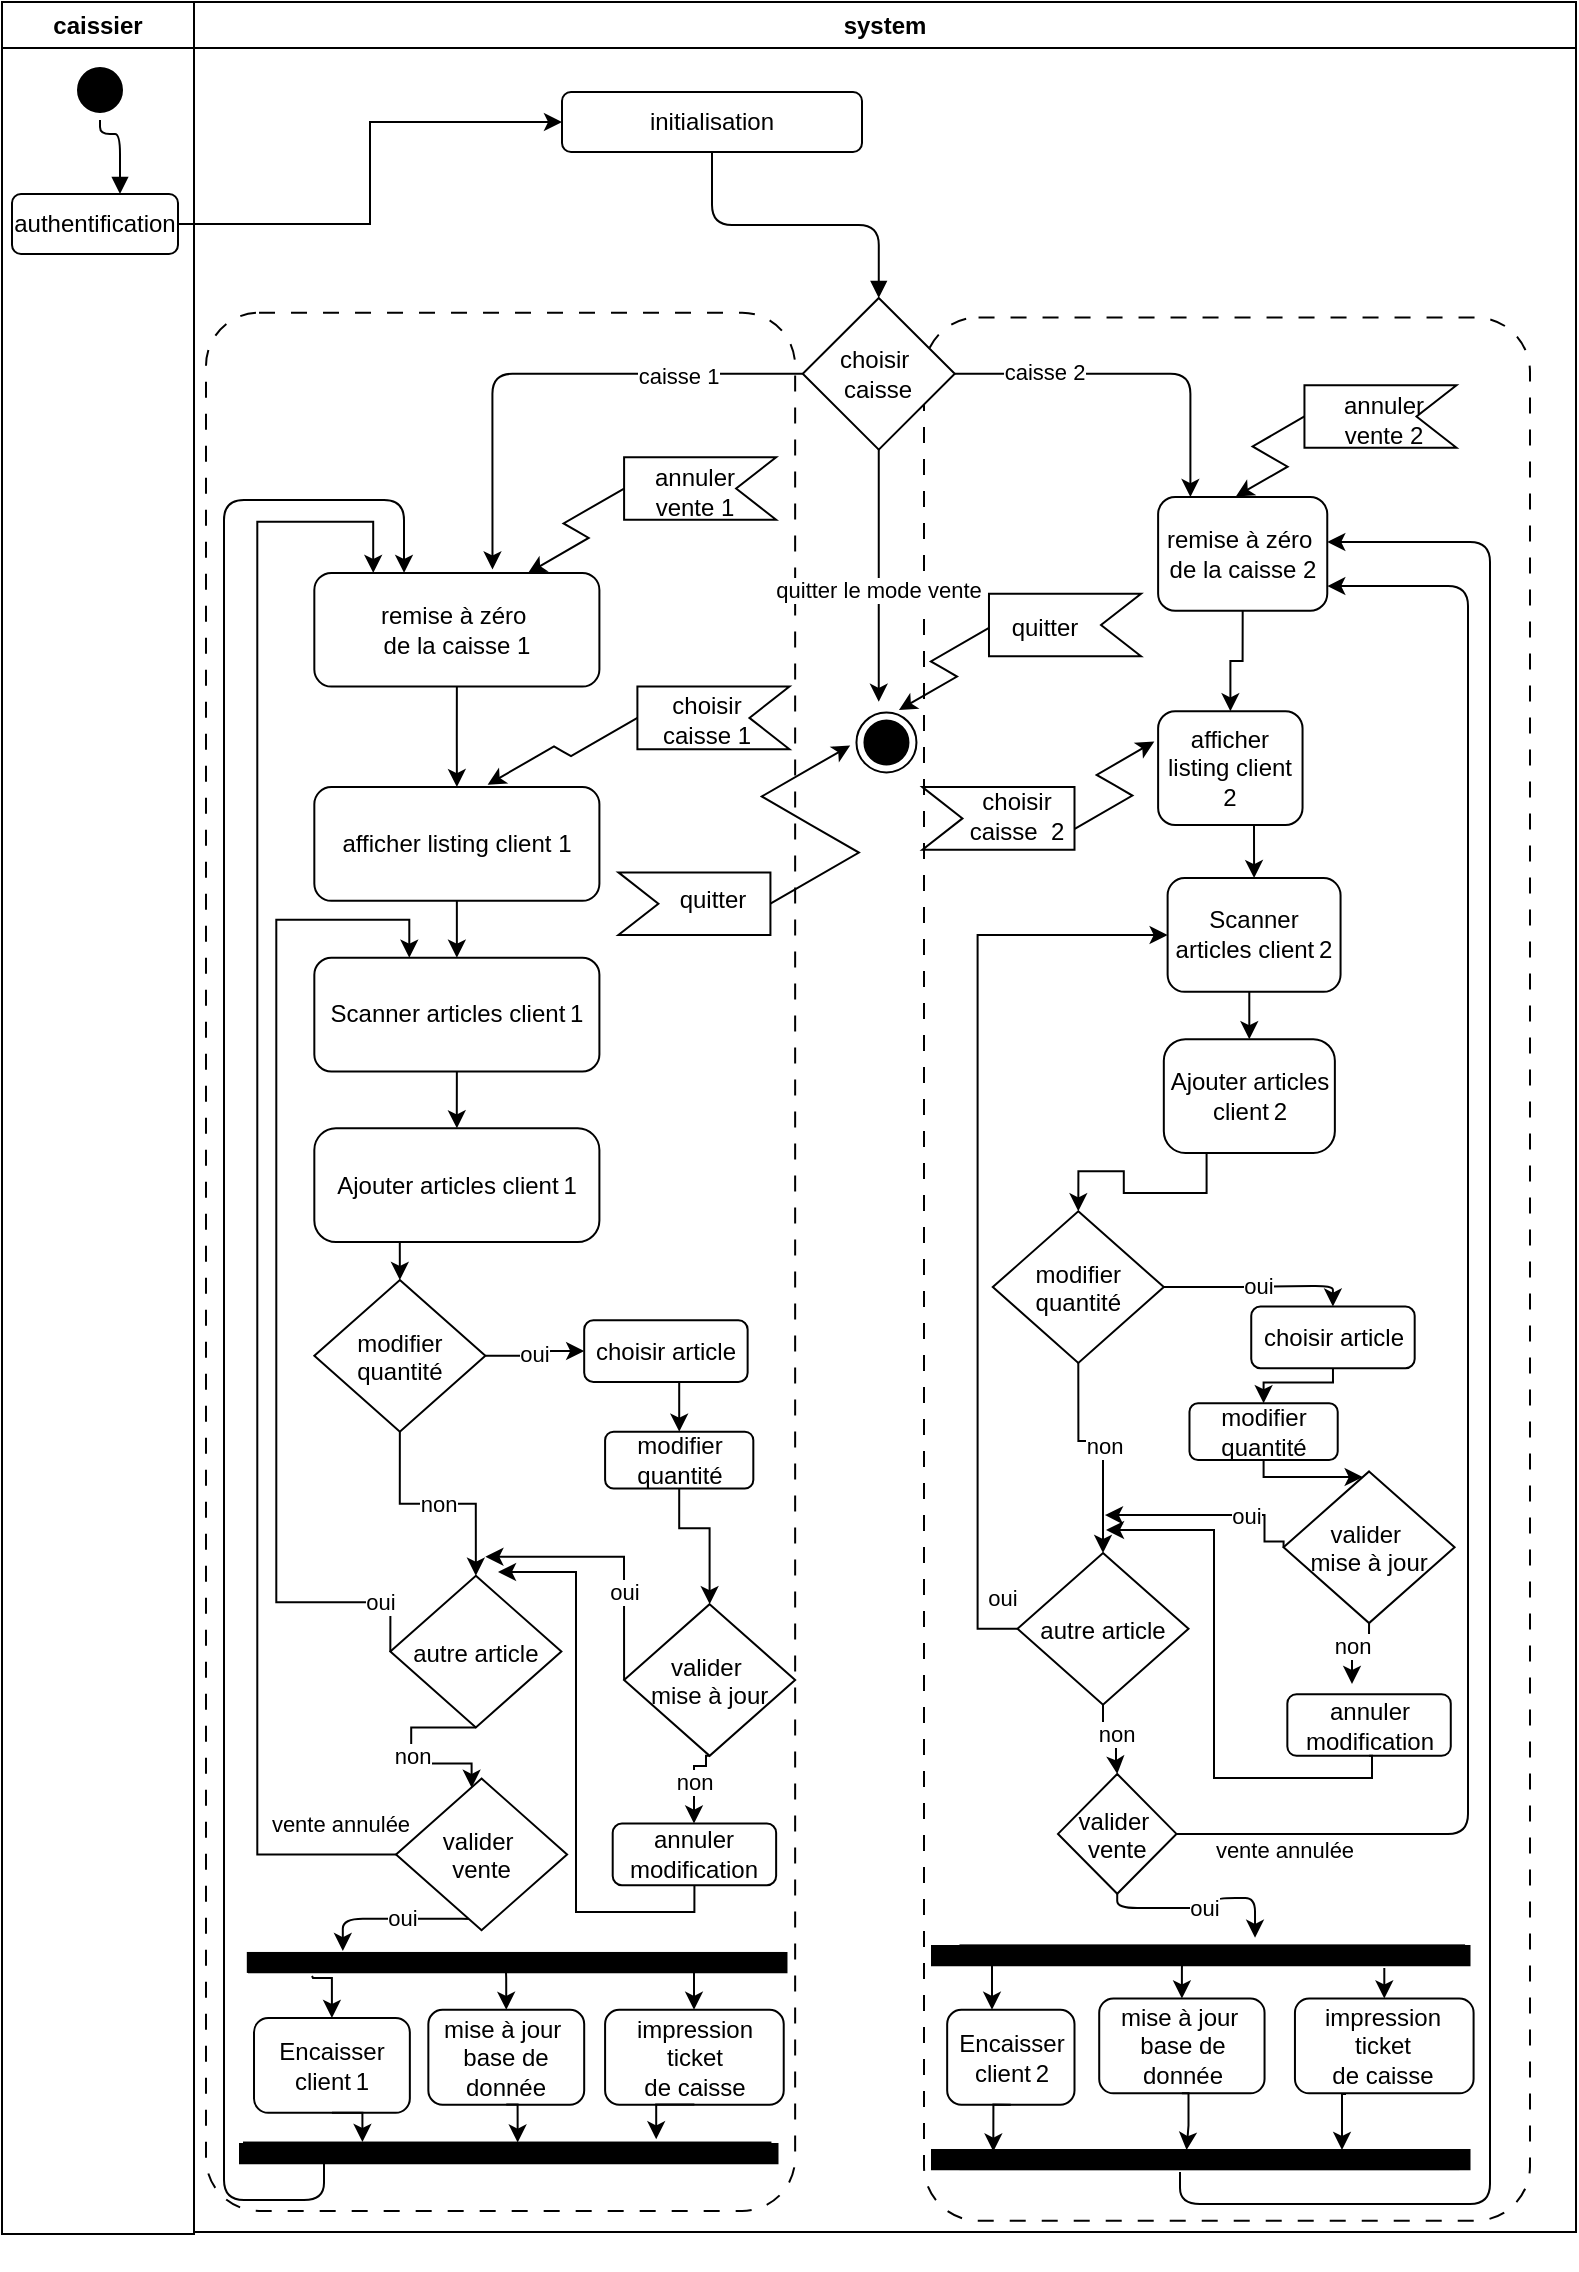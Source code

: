 <mxfile version="28.0.7">
  <diagram id="sale_mgmt" name="Processus Vente Multi‑clients">
    <mxGraphModel dx="1522" dy="880" grid="0" gridSize="10" guides="1" tooltips="1" connect="1" arrows="1" fold="1" page="1" pageScale="1" pageWidth="827" pageHeight="1169" math="0" shadow="0">
      <root>
        <mxCell id="0" />
        <mxCell id="1" parent="0" />
        <mxCell id="101" value="initialisation" style="rounded=1;whiteSpace=wrap;html=1;" parent="1" vertex="1">
          <mxGeometry x="290" y="74" width="150" height="30" as="geometry" />
        </mxCell>
        <mxCell id="201" style="edgeStyle=orthogonalEdgeStyle;endArrow=block;html=1;" parent="1" source="101" target="103" edge="1">
          <mxGeometry relative="1" as="geometry" />
        </mxCell>
        <mxCell id="8v0sm-xYL07Z8hejYQEy-342" style="edgeStyle=orthogonalEdgeStyle;rounded=0;orthogonalLoop=1;jettySize=auto;html=1;exitX=1;exitY=0.5;exitDx=0;exitDy=0;entryX=0;entryY=0.5;entryDx=0;entryDy=0;" parent="1" source="8v0sm-xYL07Z8hejYQEy-341" target="101" edge="1">
          <mxGeometry relative="1" as="geometry" />
        </mxCell>
        <mxCell id="WUxiG11OSsXQ9E3xy8jR-207" value="" style="group" vertex="1" connectable="0" parent="1">
          <mxGeometry x="112" y="177" width="662" height="986" as="geometry" />
        </mxCell>
        <mxCell id="8v0sm-xYL07Z8hejYQEy-340" value="" style="rounded=1;whiteSpace=wrap;html=1;dashed=1;dashPattern=8 8;arcSize=9;movable=1;resizable=1;rotatable=1;deletable=1;editable=1;locked=0;connectable=1;" parent="WUxiG11OSsXQ9E3xy8jR-207" vertex="1">
          <mxGeometry x="359" y="9.69" width="303" height="951.68" as="geometry" />
        </mxCell>
        <mxCell id="8v0sm-xYL07Z8hejYQEy-261" value="" style="rounded=1;whiteSpace=wrap;html=1;dashed=1;dashPattern=8 8;arcSize=9;movable=1;resizable=1;rotatable=1;deletable=1;editable=1;locked=0;connectable=1;" parent="WUxiG11OSsXQ9E3xy8jR-207" vertex="1">
          <mxGeometry y="7.348" width="294.57" height="949.101" as="geometry" />
        </mxCell>
        <mxCell id="8v0sm-xYL07Z8hejYQEy-225" style="edgeStyle=orthogonalEdgeStyle;rounded=0;orthogonalLoop=1;jettySize=auto;html=1;exitX=0.5;exitY=1;exitDx=0;exitDy=0;entryX=0.5;entryY=0;entryDx=0;entryDy=0;" parent="WUxiG11OSsXQ9E3xy8jR-207" source="102" target="8v0sm-xYL07Z8hejYQEy-219" edge="1">
          <mxGeometry relative="1" as="geometry" />
        </mxCell>
        <mxCell id="102" value="Ajouter articles client 1" style="rounded=1;whiteSpace=wrap;html=1;arcSize=19;" parent="WUxiG11OSsXQ9E3xy8jR-207" vertex="1">
          <mxGeometry x="54.163" y="415.163" width="142.533" height="56.872" as="geometry" />
        </mxCell>
        <mxCell id="8v0sm-xYL07Z8hejYQEy-211" style="edgeStyle=orthogonalEdgeStyle;rounded=1;orthogonalLoop=1;jettySize=auto;html=1;curved=0;entryX=0.625;entryY=-0.03;entryDx=0;entryDy=0;entryPerimeter=0;" parent="WUxiG11OSsXQ9E3xy8jR-207" target="8v0sm-xYL07Z8hejYQEy-238" edge="1" source="103">
          <mxGeometry relative="1" as="geometry">
            <mxPoint x="367.735" y="64.455" as="sourcePoint" />
          </mxGeometry>
        </mxCell>
        <mxCell id="8v0sm-xYL07Z8hejYQEy-212" value="caisse 1" style="edgeLabel;html=1;align=center;verticalAlign=middle;resizable=0;points=[];" parent="8v0sm-xYL07Z8hejYQEy-211" vertex="1" connectable="0">
          <mxGeometry x="-0.507" y="1" relative="1" as="geometry">
            <mxPoint as="offset" />
          </mxGeometry>
        </mxCell>
        <mxCell id="8v0sm-xYL07Z8hejYQEy-260" value="quitter le mode vente" style="edgeStyle=orthogonalEdgeStyle;rounded=0;orthogonalLoop=1;jettySize=auto;html=1;exitX=0.5;exitY=1;exitDx=0;exitDy=0;entryX=0.5;entryY=0;entryDx=0;entryDy=0;" parent="WUxiG11OSsXQ9E3xy8jR-207" edge="1">
          <mxGeometry x="0.216" relative="1" as="geometry">
            <mxPoint x="336.378" y="59.715" as="sourcePoint" />
            <mxPoint x="336.378" y="201.895" as="targetPoint" />
            <mxPoint as="offset" />
          </mxGeometry>
        </mxCell>
        <mxCell id="103" value="choisir&amp;nbsp;&lt;div&gt;caisse&lt;/div&gt;" style="rhombus;whiteSpace=wrap;html=1;perimeter=ellipsePerimeter;" parent="WUxiG11OSsXQ9E3xy8jR-207" vertex="1">
          <mxGeometry x="298.369" width="76.018" height="75.829" as="geometry" />
        </mxCell>
        <mxCell id="108" value="mise à jour&amp;nbsp;&lt;div&gt;base de donnée&lt;/div&gt;" style="rounded=1;whiteSpace=wrap;html=1;" parent="WUxiG11OSsXQ9E3xy8jR-207" vertex="1">
          <mxGeometry x="111.176" y="855.919" width="77.918" height="47.393" as="geometry" />
        </mxCell>
        <mxCell id="8v0sm-xYL07Z8hejYQEy-216" style="edgeStyle=orthogonalEdgeStyle;rounded=0;orthogonalLoop=1;jettySize=auto;html=1;exitX=0.5;exitY=1;exitDx=0;exitDy=0;" parent="WUxiG11OSsXQ9E3xy8jR-207" source="8v0sm-xYL07Z8hejYQEy-213" target="102" edge="1">
          <mxGeometry relative="1" as="geometry" />
        </mxCell>
        <mxCell id="8v0sm-xYL07Z8hejYQEy-213" value="Scanner articles client 1" style="rounded=1;whiteSpace=wrap;html=1;" parent="WUxiG11OSsXQ9E3xy8jR-207" vertex="1">
          <mxGeometry x="54.163" y="329.856" width="142.533" height="56.872" as="geometry" />
        </mxCell>
        <mxCell id="8v0sm-xYL07Z8hejYQEy-215" style="edgeStyle=orthogonalEdgeStyle;rounded=0;orthogonalLoop=1;jettySize=auto;html=1;exitX=0.5;exitY=1;exitDx=0;exitDy=0;entryX=0.5;entryY=0;entryDx=0;entryDy=0;" parent="WUxiG11OSsXQ9E3xy8jR-207" source="8v0sm-xYL07Z8hejYQEy-214" target="8v0sm-xYL07Z8hejYQEy-213" edge="1">
          <mxGeometry relative="1" as="geometry" />
        </mxCell>
        <mxCell id="8v0sm-xYL07Z8hejYQEy-214" value="afficher listing client 1" style="rounded=1;whiteSpace=wrap;html=1;" parent="WUxiG11OSsXQ9E3xy8jR-207" vertex="1">
          <mxGeometry x="54.163" y="244.548" width="142.533" height="56.872" as="geometry" />
        </mxCell>
        <mxCell id="8v0sm-xYL07Z8hejYQEy-218" value="" style="html=1;points=[];perimeter=orthogonalPerimeter;fillColor=strokeColor;direction=south;" parent="WUxiG11OSsXQ9E3xy8jR-207" vertex="1">
          <mxGeometry x="19.004" y="922.27" width="263.211" height="9.479" as="geometry" />
        </mxCell>
        <mxCell id="8v0sm-xYL07Z8hejYQEy-224" value="oui" style="edgeStyle=orthogonalEdgeStyle;rounded=1;orthogonalLoop=1;jettySize=auto;html=1;exitX=1;exitY=0.5;exitDx=0;exitDy=0;entryX=0;entryY=0.5;entryDx=0;entryDy=0;curved=0;" parent="WUxiG11OSsXQ9E3xy8jR-207" source="8v0sm-xYL07Z8hejYQEy-219" target="8v0sm-xYL07Z8hejYQEy-221" edge="1">
          <mxGeometry relative="1" as="geometry" />
        </mxCell>
        <mxCell id="8v0sm-xYL07Z8hejYQEy-233" value="non" style="edgeStyle=orthogonalEdgeStyle;rounded=0;orthogonalLoop=1;jettySize=auto;html=1;exitX=0.5;exitY=1;exitDx=0;exitDy=0;entryX=0.5;entryY=0;entryDx=0;entryDy=0;" parent="WUxiG11OSsXQ9E3xy8jR-207" source="8v0sm-xYL07Z8hejYQEy-219" target="8v0sm-xYL07Z8hejYQEy-228" edge="1">
          <mxGeometry relative="1" as="geometry" />
        </mxCell>
        <mxCell id="8v0sm-xYL07Z8hejYQEy-219" value="modifier&#xa;quantité" style="rhombus;" parent="WUxiG11OSsXQ9E3xy8jR-207" vertex="1">
          <mxGeometry x="54.163" y="490.992" width="85.52" height="75.829" as="geometry" />
        </mxCell>
        <mxCell id="8v0sm-xYL07Z8hejYQEy-220" value="Encaisser client 1" style="rounded=1;whiteSpace=wrap;html=1;" parent="WUxiG11OSsXQ9E3xy8jR-207" vertex="1">
          <mxGeometry x="24.003" y="859.999" width="77.918" height="47.393" as="geometry" />
        </mxCell>
        <mxCell id="8v0sm-xYL07Z8hejYQEy-226" style="edgeStyle=orthogonalEdgeStyle;rounded=0;orthogonalLoop=1;jettySize=auto;html=1;exitX=0.5;exitY=1;exitDx=0;exitDy=0;entryX=0.5;entryY=0;entryDx=0;entryDy=0;" parent="WUxiG11OSsXQ9E3xy8jR-207" source="8v0sm-xYL07Z8hejYQEy-221" target="8v0sm-xYL07Z8hejYQEy-222" edge="1">
          <mxGeometry relative="1" as="geometry" />
        </mxCell>
        <mxCell id="8v0sm-xYL07Z8hejYQEy-221" value="choisir article" style="rounded=1;whiteSpace=wrap;html=1;" parent="WUxiG11OSsXQ9E3xy8jR-207" vertex="1">
          <mxGeometry x="189.094" y="511.134" width="81.719" height="30.806" as="geometry" />
        </mxCell>
        <mxCell id="8v0sm-xYL07Z8hejYQEy-227" style="edgeStyle=orthogonalEdgeStyle;rounded=0;orthogonalLoop=1;jettySize=auto;html=1;exitX=0.5;exitY=1;exitDx=0;exitDy=0;entryX=0.5;entryY=0;entryDx=0;entryDy=0;" parent="WUxiG11OSsXQ9E3xy8jR-207" source="8v0sm-xYL07Z8hejYQEy-222" target="8v0sm-xYL07Z8hejYQEy-235" edge="1">
          <mxGeometry relative="1" as="geometry">
            <mxPoint x="254.659" y="649.285" as="targetPoint" />
            <Array as="points">
              <mxPoint x="236.605" y="615.162" />
              <mxPoint x="251.808" y="615.162" />
            </Array>
          </mxGeometry>
        </mxCell>
        <mxCell id="8v0sm-xYL07Z8hejYQEy-222" value="modifier quantité" style="rounded=1;whiteSpace=wrap;html=1;" parent="WUxiG11OSsXQ9E3xy8jR-207" vertex="1">
          <mxGeometry x="199.546" y="566.821" width="74.117" height="28.436" as="geometry" />
        </mxCell>
        <mxCell id="8v0sm-xYL07Z8hejYQEy-234" value="oui" style="edgeStyle=orthogonalEdgeStyle;rounded=0;orthogonalLoop=1;jettySize=auto;html=1;exitX=0;exitY=0.5;exitDx=0;exitDy=0;" parent="WUxiG11OSsXQ9E3xy8jR-207" edge="1" source="8v0sm-xYL07Z8hejYQEy-235">
          <mxGeometry x="-0.336" relative="1" as="geometry">
            <mxPoint x="139.682" y="629.38" as="targetPoint" />
            <mxPoint x="251.808" y="678.669" as="sourcePoint" />
            <Array as="points">
              <mxPoint x="209.048" y="629.38" />
            </Array>
            <mxPoint as="offset" />
          </mxGeometry>
        </mxCell>
        <mxCell id="8v0sm-xYL07Z8hejYQEy-229" value="oui" style="edgeStyle=orthogonalEdgeStyle;rounded=0;orthogonalLoop=1;jettySize=auto;html=1;exitX=0;exitY=0.5;exitDx=0;exitDy=0;" parent="WUxiG11OSsXQ9E3xy8jR-207" source="8v0sm-xYL07Z8hejYQEy-228" target="8v0sm-xYL07Z8hejYQEy-213" edge="1">
          <mxGeometry x="-0.881" relative="1" as="geometry">
            <Array as="points">
              <mxPoint x="35.158" y="652.129" />
              <mxPoint x="35.158" y="310.899" />
              <mxPoint x="101.673" y="310.899" />
            </Array>
            <mxPoint as="offset" />
          </mxGeometry>
        </mxCell>
        <mxCell id="8v0sm-xYL07Z8hejYQEy-244" value="non" style="edgeStyle=orthogonalEdgeStyle;rounded=0;orthogonalLoop=1;jettySize=auto;html=1;exitX=0.5;exitY=1;exitDx=0;exitDy=0;entryX=0.442;entryY=0.061;entryDx=0;entryDy=0;entryPerimeter=0;" parent="WUxiG11OSsXQ9E3xy8jR-207" source="8v0sm-xYL07Z8hejYQEy-228" target="8v0sm-xYL07Z8hejYQEy-255" edge="1">
          <mxGeometry relative="1" as="geometry">
            <Array as="points">
              <mxPoint x="102.624" y="714.688" />
              <mxPoint x="102.624" y="732.697" />
            </Array>
          </mxGeometry>
        </mxCell>
        <mxCell id="8v0sm-xYL07Z8hejYQEy-228" value="autre article" style="rhombus;" parent="WUxiG11OSsXQ9E3xy8jR-207" vertex="1">
          <mxGeometry x="92.171" y="638.859" width="85.52" height="75.829" as="geometry" />
        </mxCell>
        <mxCell id="8v0sm-xYL07Z8hejYQEy-237" value="non" style="edgeStyle=orthogonalEdgeStyle;rounded=0;orthogonalLoop=1;jettySize=auto;html=1;exitX=0.5;exitY=1;exitDx=0;exitDy=0;" parent="WUxiG11OSsXQ9E3xy8jR-207" source="8v0sm-xYL07Z8hejYQEy-235" target="WUxiG11OSsXQ9E3xy8jR-215" edge="1">
          <mxGeometry relative="1" as="geometry">
            <mxPoint x="247" y="750" as="targetPoint" />
            <Array as="points">
              <mxPoint x="250" y="729" />
              <mxPoint x="250" y="734" />
              <mxPoint x="244" y="734" />
            </Array>
          </mxGeometry>
        </mxCell>
        <mxCell id="8v0sm-xYL07Z8hejYQEy-235" value="valider &#xa;mise à jour" style="rhombus;" parent="WUxiG11OSsXQ9E3xy8jR-207" vertex="1">
          <mxGeometry x="209.048" y="653.077" width="85.52" height="75.829" as="geometry" />
        </mxCell>
        <mxCell id="8v0sm-xYL07Z8hejYQEy-239" style="edgeStyle=orthogonalEdgeStyle;rounded=0;orthogonalLoop=1;jettySize=auto;html=1;exitX=0.5;exitY=1;exitDx=0;exitDy=0;" parent="WUxiG11OSsXQ9E3xy8jR-207" source="8v0sm-xYL07Z8hejYQEy-238" target="8v0sm-xYL07Z8hejYQEy-214" edge="1">
          <mxGeometry relative="1" as="geometry" />
        </mxCell>
        <mxCell id="8v0sm-xYL07Z8hejYQEy-238" value="remise à zéro&amp;nbsp;&lt;div&gt;de la caisse 1&lt;/div&gt;" style="rounded=1;whiteSpace=wrap;html=1;" parent="WUxiG11OSsXQ9E3xy8jR-207" vertex="1">
          <mxGeometry x="54.163" y="137.44" width="142.533" height="56.872" as="geometry" />
        </mxCell>
        <mxCell id="8v0sm-xYL07Z8hejYQEy-241" style="edgeStyle=orthogonalEdgeStyle;rounded=0;orthogonalLoop=1;jettySize=auto;html=1;exitX=0.5;exitY=1;exitDx=0;exitDy=0;entryX=-0.033;entryY=0.775;entryDx=0;entryDy=0;entryPerimeter=0;" parent="WUxiG11OSsXQ9E3xy8jR-207" source="8v0sm-xYL07Z8hejYQEy-220" target="8v0sm-xYL07Z8hejYQEy-218" edge="1">
          <mxGeometry relative="1" as="geometry" />
        </mxCell>
        <mxCell id="8v0sm-xYL07Z8hejYQEy-242" style="edgeStyle=orthogonalEdgeStyle;rounded=0;orthogonalLoop=1;jettySize=auto;html=1;exitX=0.5;exitY=1;exitDx=0;exitDy=0;" parent="WUxiG11OSsXQ9E3xy8jR-207" source="108" edge="1">
          <mxGeometry relative="1" as="geometry">
            <mxPoint x="155.836" y="922.27" as="targetPoint" />
            <Array as="points">
              <mxPoint x="155.836" y="903.312" />
            </Array>
          </mxGeometry>
        </mxCell>
        <mxCell id="8v0sm-xYL07Z8hejYQEy-243" style="edgeStyle=orthogonalEdgeStyle;rounded=1;orthogonalLoop=1;jettySize=auto;html=1;endArrow=none;endFill=0;startArrow=classic;startFill=1;curved=0;" parent="WUxiG11OSsXQ9E3xy8jR-207" source="8v0sm-xYL07Z8hejYQEy-238" edge="1">
          <mxGeometry relative="1" as="geometry">
            <mxPoint x="-72.008" y="-6.635" as="sourcePoint" />
            <mxPoint x="59" y="931" as="targetPoint" />
            <Array as="points">
              <mxPoint x="99" y="101" />
              <mxPoint x="9" y="101" />
              <mxPoint x="9" y="951" />
              <mxPoint x="59" y="951" />
              <mxPoint x="59" y="934" />
            </Array>
          </mxGeometry>
        </mxCell>
        <mxCell id="8v0sm-xYL07Z8hejYQEy-245" value="impression ticket&lt;div&gt;de caisse&lt;/div&gt;" style="rounded=1;whiteSpace=wrap;html=1;" parent="WUxiG11OSsXQ9E3xy8jR-207" vertex="1">
          <mxGeometry x="199.546" y="855.919" width="89.321" height="47.393" as="geometry" />
        </mxCell>
        <mxCell id="8v0sm-xYL07Z8hejYQEy-247" style="edgeStyle=orthogonalEdgeStyle;rounded=0;orthogonalLoop=1;jettySize=auto;html=1;exitX=0.5;exitY=1;exitDx=0;exitDy=0;entryX=-0.172;entryY=0.217;entryDx=0;entryDy=0;entryPerimeter=0;" parent="WUxiG11OSsXQ9E3xy8jR-207" source="8v0sm-xYL07Z8hejYQEy-245" target="8v0sm-xYL07Z8hejYQEy-218" edge="1">
          <mxGeometry relative="1" as="geometry" />
        </mxCell>
        <mxCell id="8v0sm-xYL07Z8hejYQEy-248" value="" style="html=1;points=[];perimeter=orthogonalPerimeter;fillColor=strokeColor;direction=south;" parent="WUxiG11OSsXQ9E3xy8jR-207" vertex="1">
          <mxGeometry x="20.905" y="827.483" width="267.962" height="9.479" as="geometry" />
        </mxCell>
        <mxCell id="8v0sm-xYL07Z8hejYQEy-249" style="edgeStyle=orthogonalEdgeStyle;rounded=0;orthogonalLoop=1;jettySize=auto;html=1;endArrow=none;endFill=0;startArrow=classic;startFill=1;" parent="WUxiG11OSsXQ9E3xy8jR-207" source="8v0sm-xYL07Z8hejYQEy-220" edge="1">
          <mxGeometry relative="1" as="geometry">
            <mxPoint x="53" y="839" as="targetPoint" />
          </mxGeometry>
        </mxCell>
        <mxCell id="8v0sm-xYL07Z8hejYQEy-250" style="edgeStyle=orthogonalEdgeStyle;rounded=0;orthogonalLoop=1;jettySize=auto;html=1;exitX=0.5;exitY=0;exitDx=0;exitDy=0;endArrow=none;endFill=0;startArrow=classic;startFill=1;" parent="WUxiG11OSsXQ9E3xy8jR-207" source="108" edge="1">
          <mxGeometry relative="1" as="geometry">
            <mxPoint x="150" y="837" as="targetPoint" />
            <Array as="points">
              <mxPoint x="150" y="840" />
              <mxPoint x="150" y="840" />
            </Array>
          </mxGeometry>
        </mxCell>
        <mxCell id="8v0sm-xYL07Z8hejYQEy-251" style="edgeStyle=orthogonalEdgeStyle;rounded=0;orthogonalLoop=1;jettySize=auto;html=1;endArrow=none;endFill=0;startArrow=classic;startFill=1;" parent="WUxiG11OSsXQ9E3xy8jR-207" source="8v0sm-xYL07Z8hejYQEy-245" edge="1">
          <mxGeometry relative="1" as="geometry">
            <Array as="points">
              <mxPoint x="244" y="836" />
            </Array>
            <mxPoint x="244" y="839" as="targetPoint" />
          </mxGeometry>
        </mxCell>
        <mxCell id="8v0sm-xYL07Z8hejYQEy-256" value="oui" style="edgeStyle=orthogonalEdgeStyle;rounded=1;orthogonalLoop=1;jettySize=auto;html=1;exitX=0.5;exitY=1;exitDx=0;exitDy=0;curved=0;" parent="WUxiG11OSsXQ9E3xy8jR-207" source="8v0sm-xYL07Z8hejYQEy-255" edge="1">
          <mxGeometry relative="1" as="geometry">
            <mxPoint x="68.416" y="826.535" as="targetPoint" />
            <Array as="points">
              <mxPoint x="137.782" y="810.422" />
              <mxPoint x="68.416" y="810.422" />
            </Array>
          </mxGeometry>
        </mxCell>
        <mxCell id="8v0sm-xYL07Z8hejYQEy-257" style="edgeStyle=orthogonalEdgeStyle;rounded=0;orthogonalLoop=1;jettySize=auto;html=1;exitX=0;exitY=0.5;exitDx=0;exitDy=0;" parent="WUxiG11OSsXQ9E3xy8jR-207" source="8v0sm-xYL07Z8hejYQEy-255" target="8v0sm-xYL07Z8hejYQEy-238" edge="1">
          <mxGeometry relative="1" as="geometry">
            <Array as="points">
              <mxPoint x="25.656" y="778.195" />
              <mxPoint x="25.656" y="111.848" />
              <mxPoint x="83.619" y="111.848" />
            </Array>
          </mxGeometry>
        </mxCell>
        <mxCell id="8v0sm-xYL07Z8hejYQEy-258" value="vente annulée" style="edgeLabel;html=1;align=center;verticalAlign=middle;resizable=0;points=[];" parent="8v0sm-xYL07Z8hejYQEy-257" vertex="1" connectable="0">
          <mxGeometry x="-0.908" y="2" relative="1" as="geometry">
            <mxPoint x="9" y="-17" as="offset" />
          </mxGeometry>
        </mxCell>
        <mxCell id="8v0sm-xYL07Z8hejYQEy-255" value="valider &#xa;vente" style="rhombus;" parent="WUxiG11OSsXQ9E3xy8jR-207" vertex="1">
          <mxGeometry x="95.022" y="740.28" width="85.52" height="75.829" as="geometry" />
        </mxCell>
        <mxCell id="8v0sm-xYL07Z8hejYQEy-263" style="edgeStyle=isometricEdgeStyle;rounded=0;orthogonalLoop=1;jettySize=auto;html=1;exitX=1;exitY=0.5;exitDx=0;exitDy=0;exitPerimeter=0;" parent="WUxiG11OSsXQ9E3xy8jR-207" source="8v0sm-xYL07Z8hejYQEy-262" edge="1">
          <mxGeometry relative="1" as="geometry">
            <mxPoint x="322.124" y="223.695" as="targetPoint" />
          </mxGeometry>
        </mxCell>
        <mxCell id="8v0sm-xYL07Z8hejYQEy-265" value="" style="group" parent="WUxiG11OSsXQ9E3xy8jR-207" vertex="1" connectable="0">
          <mxGeometry x="206.198" y="287.202" width="76.018" height="31.279" as="geometry" />
        </mxCell>
        <mxCell id="8v0sm-xYL07Z8hejYQEy-262" value="" style="html=1;shape=mxgraph.infographic.ribbonSimple;notch1=20;notch2=0;align=center;verticalAlign=middle;fontSize=14;fontStyle=0;flipH=1;fillColor=#FFFFFF;whiteSpace=wrap;rotation=-180;textDirection=ltr;" parent="8v0sm-xYL07Z8hejYQEy-265" vertex="1">
          <mxGeometry width="76.018" height="31.279" as="geometry" />
        </mxCell>
        <mxCell id="8v0sm-xYL07Z8hejYQEy-264" value="quitter" style="text;html=1;align=center;verticalAlign=middle;whiteSpace=wrap;rounded=0;" parent="8v0sm-xYL07Z8hejYQEy-265" vertex="1">
          <mxGeometry x="19.004" width="57.013" height="28.436" as="geometry" />
        </mxCell>
        <mxCell id="8v0sm-xYL07Z8hejYQEy-272" style="edgeStyle=isometricEdgeStyle;rounded=0;orthogonalLoop=1;jettySize=auto;html=1;exitX=1;exitY=0.5;exitDx=0;exitDy=0;exitPerimeter=0;entryX=0.75;entryY=0;entryDx=0;entryDy=0;" parent="WUxiG11OSsXQ9E3xy8jR-207" source="8v0sm-xYL07Z8hejYQEy-268" target="8v0sm-xYL07Z8hejYQEy-238" edge="1">
          <mxGeometry relative="1" as="geometry" />
        </mxCell>
        <mxCell id="8v0sm-xYL07Z8hejYQEy-274" style="edgeStyle=orthogonalEdgeStyle;rounded=0;orthogonalLoop=1;jettySize=auto;html=1;exitX=0.25;exitY=1;exitDx=0;exitDy=0;entryX=0.5;entryY=0;entryDx=0;entryDy=0;" parent="WUxiG11OSsXQ9E3xy8jR-207" source="8v0sm-xYL07Z8hejYQEy-275" target="8v0sm-xYL07Z8hejYQEy-287" edge="1">
          <mxGeometry relative="1" as="geometry">
            <mxPoint x="448.504" y="436.016" as="sourcePoint" />
          </mxGeometry>
        </mxCell>
        <mxCell id="8v0sm-xYL07Z8hejYQEy-275" value="Ajouter articles client 2" style="rounded=1;whiteSpace=wrap;html=1;arcSize=19;" parent="WUxiG11OSsXQ9E3xy8jR-207" vertex="1">
          <mxGeometry x="478.911" y="370.614" width="85.52" height="56.872" as="geometry" />
        </mxCell>
        <mxCell id="8v0sm-xYL07Z8hejYQEy-276" style="edgeStyle=orthogonalEdgeStyle;rounded=1;orthogonalLoop=1;jettySize=auto;html=1;exitX=1;exitY=0.5;exitDx=0;exitDy=0;curved=0;" parent="WUxiG11OSsXQ9E3xy8jR-207" source="103" target="8v0sm-xYL07Z8hejYQEy-300" edge="1">
          <mxGeometry relative="1" as="geometry">
            <mxPoint x="754.474" y="23.697" as="sourcePoint" />
            <Array as="points">
              <mxPoint x="492.214" y="37.914" />
            </Array>
          </mxGeometry>
        </mxCell>
        <mxCell id="8v0sm-xYL07Z8hejYQEy-277" value="caisse 2" style="edgeLabel;html=1;align=center;verticalAlign=middle;resizable=0;points=[];" parent="8v0sm-xYL07Z8hejYQEy-276" vertex="1" connectable="0">
          <mxGeometry x="-0.507" y="1" relative="1" as="geometry">
            <mxPoint as="offset" />
          </mxGeometry>
        </mxCell>
        <mxCell id="8v0sm-xYL07Z8hejYQEy-278" value="mise à jour&amp;nbsp;&lt;div&gt;base de donnée&lt;/div&gt;" style="rounded=1;whiteSpace=wrap;html=1;" parent="WUxiG11OSsXQ9E3xy8jR-207" vertex="1">
          <mxGeometry x="446.603" y="850.232" width="82.669" height="47.393" as="geometry" />
        </mxCell>
        <mxCell id="8v0sm-xYL07Z8hejYQEy-279" style="edgeStyle=orthogonalEdgeStyle;rounded=0;orthogonalLoop=1;jettySize=auto;html=1;exitX=0.5;exitY=1;exitDx=0;exitDy=0;" parent="WUxiG11OSsXQ9E3xy8jR-207" source="8v0sm-xYL07Z8hejYQEy-280" target="8v0sm-xYL07Z8hejYQEy-275" edge="1">
          <mxGeometry relative="1" as="geometry">
            <Array as="points">
              <mxPoint x="524.521" y="344.074" />
            </Array>
          </mxGeometry>
        </mxCell>
        <mxCell id="8v0sm-xYL07Z8hejYQEy-280" value="Scanner articles client 2" style="rounded=1;whiteSpace=wrap;html=1;" parent="WUxiG11OSsXQ9E3xy8jR-207" vertex="1">
          <mxGeometry x="480.811" y="290.046" width="86.47" height="56.872" as="geometry" />
        </mxCell>
        <mxCell id="8v0sm-xYL07Z8hejYQEy-281" style="edgeStyle=orthogonalEdgeStyle;rounded=0;orthogonalLoop=1;jettySize=auto;html=1;exitX=0.5;exitY=1;exitDx=0;exitDy=0;entryX=0.5;entryY=0;entryDx=0;entryDy=0;" parent="WUxiG11OSsXQ9E3xy8jR-207" source="8v0sm-xYL07Z8hejYQEy-282" target="8v0sm-xYL07Z8hejYQEy-280" edge="1">
          <mxGeometry relative="1" as="geometry" />
        </mxCell>
        <mxCell id="8v0sm-xYL07Z8hejYQEy-282" value="afficher listing client 2" style="rounded=1;whiteSpace=wrap;html=1;" parent="WUxiG11OSsXQ9E3xy8jR-207" vertex="1">
          <mxGeometry x="476.06" y="206.634" width="72.217" height="56.872" as="geometry" />
        </mxCell>
        <mxCell id="8v0sm-xYL07Z8hejYQEy-284" value="" style="html=1;points=[];perimeter=orthogonalPerimeter;fillColor=strokeColor;direction=south;" parent="WUxiG11OSsXQ9E3xy8jR-207" vertex="1">
          <mxGeometry x="377.237" y="926.061" width="248.958" height="9.479" as="geometry" />
        </mxCell>
        <mxCell id="8v0sm-xYL07Z8hejYQEy-285" value="oui" style="edgeStyle=orthogonalEdgeStyle;rounded=1;orthogonalLoop=1;jettySize=auto;html=1;exitX=1;exitY=0.5;exitDx=0;exitDy=0;curved=0;" parent="WUxiG11OSsXQ9E3xy8jR-207" source="8v0sm-xYL07Z8hejYQEy-287" target="8v0sm-xYL07Z8hejYQEy-290" edge="1">
          <mxGeometry relative="1" as="geometry">
            <Array as="points">
              <mxPoint x="516.919" y="493.836" />
              <mxPoint x="553.978" y="493.836" />
            </Array>
          </mxGeometry>
        </mxCell>
        <mxCell id="8v0sm-xYL07Z8hejYQEy-286" value="non" style="edgeStyle=orthogonalEdgeStyle;rounded=0;orthogonalLoop=1;jettySize=auto;html=1;exitX=0.5;exitY=1;exitDx=0;exitDy=0;entryX=0.5;entryY=0;entryDx=0;entryDy=0;" parent="WUxiG11OSsXQ9E3xy8jR-207" source="8v0sm-xYL07Z8hejYQEy-287" target="8v0sm-xYL07Z8hejYQEy-296" edge="1">
          <mxGeometry relative="1" as="geometry">
            <Array as="points">
              <mxPoint x="436.151" y="571.561" />
              <mxPoint x="448.504" y="571.561" />
            </Array>
          </mxGeometry>
        </mxCell>
        <mxCell id="8v0sm-xYL07Z8hejYQEy-287" value="modifier&#xa;quantité" style="rhombus;" parent="WUxiG11OSsXQ9E3xy8jR-207" vertex="1">
          <mxGeometry x="393.391" y="456.632" width="85.52" height="75.829" as="geometry" />
        </mxCell>
        <mxCell id="8v0sm-xYL07Z8hejYQEy-288" value="Encaisser client 2" style="rounded=1;whiteSpace=wrap;html=1;" parent="WUxiG11OSsXQ9E3xy8jR-207" vertex="1">
          <mxGeometry x="370.583" y="855.922" width="63.665" height="47.393" as="geometry" />
        </mxCell>
        <mxCell id="8v0sm-xYL07Z8hejYQEy-289" style="edgeStyle=orthogonalEdgeStyle;rounded=0;orthogonalLoop=1;jettySize=auto;html=1;exitX=0.5;exitY=1;exitDx=0;exitDy=0;entryX=0.5;entryY=0;entryDx=0;entryDy=0;" parent="WUxiG11OSsXQ9E3xy8jR-207" source="8v0sm-xYL07Z8hejYQEy-290" target="8v0sm-xYL07Z8hejYQEy-292" edge="1">
          <mxGeometry relative="1" as="geometry">
            <Array as="points">
              <mxPoint x="563.48" y="542.177" />
              <mxPoint x="529.272" y="542.177" />
            </Array>
          </mxGeometry>
        </mxCell>
        <mxCell id="8v0sm-xYL07Z8hejYQEy-290" value="choisir article" style="rounded=1;whiteSpace=wrap;html=1;" parent="WUxiG11OSsXQ9E3xy8jR-207" vertex="1">
          <mxGeometry x="522.621" y="504.262" width="81.719" height="30.806" as="geometry" />
        </mxCell>
        <mxCell id="8v0sm-xYL07Z8hejYQEy-291" style="edgeStyle=orthogonalEdgeStyle;rounded=0;orthogonalLoop=1;jettySize=auto;html=1;exitX=0.5;exitY=1;exitDx=0;exitDy=0;" parent="WUxiG11OSsXQ9E3xy8jR-207" source="8v0sm-xYL07Z8hejYQEy-292" target="8v0sm-xYL07Z8hejYQEy-298" edge="1">
          <mxGeometry relative="1" as="geometry">
            <mxPoint x="600.572" y="657.816" as="targetPoint" />
            <Array as="points">
              <mxPoint x="528.322" y="589.57" />
            </Array>
          </mxGeometry>
        </mxCell>
        <mxCell id="8v0sm-xYL07Z8hejYQEy-292" value="modifier quantité" style="rounded=1;whiteSpace=wrap;html=1;" parent="WUxiG11OSsXQ9E3xy8jR-207" vertex="1">
          <mxGeometry x="491.739" y="552.603" width="74.117" height="28.436" as="geometry" />
        </mxCell>
        <mxCell id="8v0sm-xYL07Z8hejYQEy-293" value="oui" style="edgeStyle=orthogonalEdgeStyle;rounded=0;orthogonalLoop=1;jettySize=auto;html=1;exitX=0;exitY=0.5;exitDx=0;exitDy=0;" parent="WUxiG11OSsXQ9E3xy8jR-207" source="8v0sm-xYL07Z8hejYQEy-298" edge="1">
          <mxGeometry x="-0.336" relative="1" as="geometry">
            <mxPoint x="449.454" y="608.527" as="targetPoint" />
            <mxPoint x="565.381" y="621.797" as="sourcePoint" />
            <Array as="points">
              <mxPoint x="538.775" y="621.797" />
              <mxPoint x="529.272" y="621.797" />
              <mxPoint x="529.272" y="608.527" />
              <mxPoint x="453.255" y="608.527" />
            </Array>
            <mxPoint as="offset" />
          </mxGeometry>
        </mxCell>
        <mxCell id="8v0sm-xYL07Z8hejYQEy-294" value="oui" style="edgeStyle=orthogonalEdgeStyle;rounded=0;orthogonalLoop=1;jettySize=auto;html=1;exitX=0;exitY=0.5;exitDx=0;exitDy=0;" parent="WUxiG11OSsXQ9E3xy8jR-207" edge="1" target="8v0sm-xYL07Z8hejYQEy-280" source="8v0sm-xYL07Z8hejYQEy-296">
          <mxGeometry x="-0.965" y="-15" relative="1" as="geometry">
            <Array as="points">
              <mxPoint x="385.789" y="665.399" />
              <mxPoint x="385.789" y="318.482" />
            </Array>
            <mxPoint as="offset" />
            <mxPoint x="491.207" y="611.371" as="sourcePoint" />
            <mxPoint x="500.765" y="287.202" as="targetPoint" />
          </mxGeometry>
        </mxCell>
        <mxCell id="8v0sm-xYL07Z8hejYQEy-295" value="non" style="edgeStyle=orthogonalEdgeStyle;rounded=0;orthogonalLoop=1;jettySize=auto;html=1;exitX=0.5;exitY=1;exitDx=0;exitDy=0;entryX=0.5;entryY=0;entryDx=0;entryDy=0;" parent="WUxiG11OSsXQ9E3xy8jR-207" source="8v0sm-xYL07Z8hejYQEy-296" target="8v0sm-xYL07Z8hejYQEy-313" edge="1">
          <mxGeometry relative="1" as="geometry">
            <mxPoint x="451.418" y="716.64" as="targetPoint" />
            <Array as="points">
              <mxPoint x="449" y="717" />
              <mxPoint x="455" y="717" />
              <mxPoint x="455" y="732" />
            </Array>
          </mxGeometry>
        </mxCell>
        <mxCell id="8v0sm-xYL07Z8hejYQEy-296" value="autre article" style="rhombus;" parent="WUxiG11OSsXQ9E3xy8jR-207" vertex="1">
          <mxGeometry x="405.744" y="627.484" width="85.52" height="75.829" as="geometry" />
        </mxCell>
        <mxCell id="8v0sm-xYL07Z8hejYQEy-297" value="non" style="edgeStyle=orthogonalEdgeStyle;rounded=0;orthogonalLoop=1;jettySize=auto;html=1;exitX=0.5;exitY=1;exitDx=0;exitDy=0;" parent="WUxiG11OSsXQ9E3xy8jR-207" source="8v0sm-xYL07Z8hejYQEy-298" edge="1">
          <mxGeometry relative="1" as="geometry">
            <mxPoint x="573" y="693" as="targetPoint" />
            <Array as="points">
              <mxPoint x="582" y="671" />
              <mxPoint x="573" y="671" />
            </Array>
          </mxGeometry>
        </mxCell>
        <mxCell id="8v0sm-xYL07Z8hejYQEy-298" value="valider &#xa;mise à jour" style="rhombus;" parent="WUxiG11OSsXQ9E3xy8jR-207" vertex="1">
          <mxGeometry x="538.775" y="586.726" width="85.52" height="75.829" as="geometry" />
        </mxCell>
        <mxCell id="8v0sm-xYL07Z8hejYQEy-299" style="edgeStyle=orthogonalEdgeStyle;rounded=0;orthogonalLoop=1;jettySize=auto;html=1;exitX=0.5;exitY=1;exitDx=0;exitDy=0;" parent="WUxiG11OSsXQ9E3xy8jR-207" source="8v0sm-xYL07Z8hejYQEy-300" target="8v0sm-xYL07Z8hejYQEy-282" edge="1">
          <mxGeometry relative="1" as="geometry" />
        </mxCell>
        <mxCell id="8v0sm-xYL07Z8hejYQEy-300" value="remise à zéro&amp;nbsp;&lt;div&gt;de la caisse 2&lt;/div&gt;" style="rounded=1;whiteSpace=wrap;html=1;" parent="WUxiG11OSsXQ9E3xy8jR-207" vertex="1">
          <mxGeometry x="476.06" y="99.525" width="84.57" height="56.872" as="geometry" />
        </mxCell>
        <mxCell id="8v0sm-xYL07Z8hejYQEy-301" style="edgeStyle=orthogonalEdgeStyle;rounded=0;orthogonalLoop=1;jettySize=auto;html=1;exitX=0.5;exitY=1;exitDx=0;exitDy=0;entryX=0.074;entryY=0.934;entryDx=0;entryDy=0;entryPerimeter=0;" parent="WUxiG11OSsXQ9E3xy8jR-207" source="8v0sm-xYL07Z8hejYQEy-288" target="8v0sm-xYL07Z8hejYQEy-284" edge="1">
          <mxGeometry relative="1" as="geometry" />
        </mxCell>
        <mxCell id="8v0sm-xYL07Z8hejYQEy-302" style="edgeStyle=orthogonalEdgeStyle;rounded=0;orthogonalLoop=1;jettySize=auto;html=1;exitX=0.5;exitY=1;exitDx=0;exitDy=0;" parent="WUxiG11OSsXQ9E3xy8jR-207" source="8v0sm-xYL07Z8hejYQEy-278" target="8v0sm-xYL07Z8hejYQEy-284" edge="1">
          <mxGeometry relative="1" as="geometry">
            <mxPoint x="490.313" y="923.217" as="targetPoint" />
            <Array as="points">
              <mxPoint x="491.264" y="897.625" />
              <mxPoint x="491.264" y="913.739" />
              <mxPoint x="490.313" y="913.739" />
            </Array>
          </mxGeometry>
        </mxCell>
        <mxCell id="8v0sm-xYL07Z8hejYQEy-303" style="edgeStyle=orthogonalEdgeStyle;rounded=1;orthogonalLoop=1;jettySize=auto;html=1;endArrow=none;endFill=0;startArrow=classic;startFill=1;curved=0;" parent="WUxiG11OSsXQ9E3xy8jR-207" source="8v0sm-xYL07Z8hejYQEy-300" edge="1">
          <mxGeometry relative="1" as="geometry">
            <mxPoint x="516.919" y="129.857" as="sourcePoint" />
            <mxPoint x="487" y="937" as="targetPoint" />
            <Array as="points">
              <mxPoint x="642" y="122" />
              <mxPoint x="642" y="953" />
              <mxPoint x="487" y="953" />
              <mxPoint x="487" y="937" />
            </Array>
          </mxGeometry>
        </mxCell>
        <mxCell id="8v0sm-xYL07Z8hejYQEy-304" value="impression ticket&lt;div&gt;de caisse&lt;/div&gt;" style="rounded=1;whiteSpace=wrap;html=1;" parent="WUxiG11OSsXQ9E3xy8jR-207" vertex="1">
          <mxGeometry x="544.476" y="850.232" width="89.321" height="47.393" as="geometry" />
        </mxCell>
        <mxCell id="8v0sm-xYL07Z8hejYQEy-305" style="edgeStyle=orthogonalEdgeStyle;rounded=0;orthogonalLoop=1;jettySize=auto;html=1;" parent="WUxiG11OSsXQ9E3xy8jR-207" edge="1">
          <mxGeometry relative="1" as="geometry">
            <mxPoint x="570" y="898" as="sourcePoint" />
            <mxPoint x="568" y="926" as="targetPoint" />
          </mxGeometry>
        </mxCell>
        <mxCell id="8v0sm-xYL07Z8hejYQEy-306" value="" style="html=1;points=[];perimeter=orthogonalPerimeter;fillColor=strokeColor;direction=south;" parent="WUxiG11OSsXQ9E3xy8jR-207" vertex="1">
          <mxGeometry x="377.237" y="823.692" width="251.808" height="9.479" as="geometry" />
        </mxCell>
        <mxCell id="8v0sm-xYL07Z8hejYQEy-307" style="edgeStyle=orthogonalEdgeStyle;rounded=0;orthogonalLoop=1;jettySize=auto;html=1;endArrow=none;endFill=0;startArrow=classic;startFill=1;" parent="WUxiG11OSsXQ9E3xy8jR-207" source="8v0sm-xYL07Z8hejYQEy-288" edge="1">
          <mxGeometry relative="1" as="geometry">
            <mxPoint x="393" y="834" as="targetPoint" />
            <Array as="points">
              <mxPoint x="393" y="835" />
              <mxPoint x="393" y="835" />
            </Array>
          </mxGeometry>
        </mxCell>
        <mxCell id="8v0sm-xYL07Z8hejYQEy-308" style="edgeStyle=orthogonalEdgeStyle;rounded=0;orthogonalLoop=1;jettySize=auto;html=1;endArrow=none;endFill=0;startArrow=classic;startFill=1;" parent="WUxiG11OSsXQ9E3xy8jR-207" source="8v0sm-xYL07Z8hejYQEy-278" edge="1">
          <mxGeometry relative="1" as="geometry">
            <mxPoint x="488" y="834" as="targetPoint" />
            <Array as="points">
              <mxPoint x="488" y="835" />
              <mxPoint x="488" y="835" />
            </Array>
          </mxGeometry>
        </mxCell>
        <mxCell id="8v0sm-xYL07Z8hejYQEy-309" style="edgeStyle=orthogonalEdgeStyle;rounded=0;orthogonalLoop=1;jettySize=auto;html=1;endArrow=none;endFill=0;startArrow=classic;startFill=1;" parent="WUxiG11OSsXQ9E3xy8jR-207" source="8v0sm-xYL07Z8hejYQEy-304" edge="1">
          <mxGeometry relative="1" as="geometry">
            <Array as="points">
              <mxPoint x="589" y="835" />
              <mxPoint x="589" y="835" />
            </Array>
            <mxPoint x="589" y="835" as="targetPoint" />
          </mxGeometry>
        </mxCell>
        <mxCell id="8v0sm-xYL07Z8hejYQEy-310" value="oui" style="edgeStyle=orthogonalEdgeStyle;rounded=1;orthogonalLoop=1;jettySize=auto;html=1;exitX=0.5;exitY=1;exitDx=0;exitDy=0;curved=0;" parent="WUxiG11OSsXQ9E3xy8jR-207" source="8v0sm-xYL07Z8hejYQEy-313" edge="1">
          <mxGeometry relative="1" as="geometry">
            <mxPoint x="524.521" y="819.9" as="targetPoint" />
            <Array as="points">
              <mxPoint x="456" y="805" />
              <mxPoint x="505" y="805" />
              <mxPoint x="505" y="800" />
              <mxPoint x="524" y="800" />
            </Array>
          </mxGeometry>
        </mxCell>
        <mxCell id="8v0sm-xYL07Z8hejYQEy-311" style="edgeStyle=orthogonalEdgeStyle;rounded=1;orthogonalLoop=1;jettySize=auto;html=1;curved=0;" parent="WUxiG11OSsXQ9E3xy8jR-207" source="8v0sm-xYL07Z8hejYQEy-313" edge="1">
          <mxGeometry relative="1" as="geometry">
            <Array as="points">
              <mxPoint x="631" y="768" />
              <mxPoint x="631" y="144" />
            </Array>
            <mxPoint x="482.515" y="776.419" as="sourcePoint" />
            <mxPoint x="560.63" y="144.01" as="targetPoint" />
          </mxGeometry>
        </mxCell>
        <mxCell id="8v0sm-xYL07Z8hejYQEy-312" value="vente annulée" style="edgeLabel;html=1;align=center;verticalAlign=middle;resizable=0;points=[];" parent="8v0sm-xYL07Z8hejYQEy-311" vertex="1" connectable="0">
          <mxGeometry x="-0.908" y="2" relative="1" as="geometry">
            <mxPoint x="15" y="10" as="offset" />
          </mxGeometry>
        </mxCell>
        <mxCell id="8v0sm-xYL07Z8hejYQEy-313" value="valider &#xa;vente" style="rhombus;" parent="WUxiG11OSsXQ9E3xy8jR-207" vertex="1">
          <mxGeometry x="426" y="738" width="59.24" height="59.88" as="geometry" />
        </mxCell>
        <mxCell id="8v0sm-xYL07Z8hejYQEy-317" style="edgeStyle=isometricEdgeStyle;rounded=0;orthogonalLoop=1;jettySize=auto;html=1;exitX=1;exitY=0.5;exitDx=0;exitDy=0;exitPerimeter=0;entryX=0.459;entryY=-0.004;entryDx=0;entryDy=0;entryPerimeter=0;" parent="WUxiG11OSsXQ9E3xy8jR-207" source="8v0sm-xYL07Z8hejYQEy-318" target="8v0sm-xYL07Z8hejYQEy-300" edge="1">
          <mxGeometry relative="1" as="geometry" />
        </mxCell>
        <mxCell id="8v0sm-xYL07Z8hejYQEy-323" value="" style="group" parent="WUxiG11OSsXQ9E3xy8jR-207" vertex="1" connectable="0">
          <mxGeometry x="209.048" y="79.62" width="76.018" height="31.279" as="geometry" />
        </mxCell>
        <mxCell id="8v0sm-xYL07Z8hejYQEy-268" value="" style="html=1;shape=mxgraph.infographic.ribbonSimple;notch1=20;notch2=0;align=center;verticalAlign=middle;fontSize=14;fontStyle=0;flipH=1;fillColor=#FFFFFF;whiteSpace=wrap;rotation=0;textDirection=ltr;" parent="8v0sm-xYL07Z8hejYQEy-323" vertex="1">
          <mxGeometry width="76.018" height="31.279" as="geometry" />
        </mxCell>
        <mxCell id="8v0sm-xYL07Z8hejYQEy-271" value="annuler vente 1" style="text;html=1;align=center;verticalAlign=middle;whiteSpace=wrap;rounded=0;" parent="8v0sm-xYL07Z8hejYQEy-323" vertex="1">
          <mxGeometry x="6.652" y="2.844" width="57.013" height="28.436" as="geometry" />
        </mxCell>
        <mxCell id="8v0sm-xYL07Z8hejYQEy-324" value="" style="group" parent="WUxiG11OSsXQ9E3xy8jR-207" vertex="1" connectable="0">
          <mxGeometry x="215.7" y="194.312" width="76.018" height="31.279" as="geometry" />
        </mxCell>
        <mxCell id="8v0sm-xYL07Z8hejYQEy-325" value="" style="html=1;shape=mxgraph.infographic.ribbonSimple;notch1=20;notch2=0;align=center;verticalAlign=middle;fontSize=14;fontStyle=0;flipH=1;fillColor=#FFFFFF;whiteSpace=wrap;rotation=0;textDirection=ltr;" parent="8v0sm-xYL07Z8hejYQEy-324" vertex="1">
          <mxGeometry width="76.018" height="31.279" as="geometry" />
        </mxCell>
        <mxCell id="8v0sm-xYL07Z8hejYQEy-326" value="choisir caisse 1" style="text;html=1;align=center;verticalAlign=middle;whiteSpace=wrap;rounded=0;" parent="8v0sm-xYL07Z8hejYQEy-324" vertex="1">
          <mxGeometry x="6.652" y="2.844" width="57.013" height="28.436" as="geometry" />
        </mxCell>
        <mxCell id="8v0sm-xYL07Z8hejYQEy-327" style="edgeStyle=isometricEdgeStyle;rounded=0;orthogonalLoop=1;jettySize=auto;html=1;exitX=1;exitY=0.5;exitDx=0;exitDy=0;exitPerimeter=0;entryX=0.608;entryY=-0.021;entryDx=0;entryDy=0;entryPerimeter=0;" parent="WUxiG11OSsXQ9E3xy8jR-207" source="8v0sm-xYL07Z8hejYQEy-325" target="8v0sm-xYL07Z8hejYQEy-214" edge="1">
          <mxGeometry relative="1" as="geometry">
            <mxPoint x="245.157" y="213.269" as="sourcePoint" />
            <mxPoint x="187.193" y="254.027" as="targetPoint" />
          </mxGeometry>
        </mxCell>
        <mxCell id="8v0sm-xYL07Z8hejYQEy-335" value="" style="group" parent="WUxiG11OSsXQ9E3xy8jR-207" vertex="1" connectable="0">
          <mxGeometry x="391.49" y="147.866" width="76.018" height="31.279" as="geometry" />
        </mxCell>
        <mxCell id="8v0sm-xYL07Z8hejYQEy-336" value="" style="html=1;shape=mxgraph.infographic.ribbonSimple;notch1=20;notch2=0;align=center;verticalAlign=middle;fontSize=14;fontStyle=0;flipH=1;fillColor=#FFFFFF;whiteSpace=wrap;rotation=0;textDirection=ltr;" parent="8v0sm-xYL07Z8hejYQEy-335" vertex="1">
          <mxGeometry width="76.018" height="31.279" as="geometry" />
        </mxCell>
        <mxCell id="8v0sm-xYL07Z8hejYQEy-316" value="quitter" style="text;html=1;align=center;verticalAlign=middle;whiteSpace=wrap;rounded=0;" parent="8v0sm-xYL07Z8hejYQEy-335" vertex="1">
          <mxGeometry y="2.844" width="57.013" height="28.436" as="geometry" />
        </mxCell>
        <mxCell id="8v0sm-xYL07Z8hejYQEy-338" style="edgeStyle=isometricEdgeStyle;rounded=0;orthogonalLoop=1;jettySize=auto;html=1;exitX=0;exitY=0.5;exitDx=0;exitDy=0;entryX=1;entryY=0;entryDx=0;entryDy=0;" parent="WUxiG11OSsXQ9E3xy8jR-207" source="8v0sm-xYL07Z8hejYQEy-316" edge="1">
          <mxGeometry relative="1" as="geometry">
            <mxPoint x="346.444" y="206.046" as="targetPoint" />
          </mxGeometry>
        </mxCell>
        <mxCell id="WUxiG11OSsXQ9E3xy8jR-201" value="" style="group" vertex="1" connectable="0" parent="WUxiG11OSsXQ9E3xy8jR-207">
          <mxGeometry x="358.233" y="244.548" width="76.018" height="31.279" as="geometry" />
        </mxCell>
        <mxCell id="WUxiG11OSsXQ9E3xy8jR-202" value="" style="html=1;shape=mxgraph.infographic.ribbonSimple;notch1=20;notch2=0;align=center;verticalAlign=middle;fontSize=14;fontStyle=0;flipH=1;fillColor=#FFFFFF;whiteSpace=wrap;rotation=-180;textDirection=ltr;" vertex="1" parent="WUxiG11OSsXQ9E3xy8jR-201">
          <mxGeometry width="76.018" height="31.279" as="geometry" />
        </mxCell>
        <mxCell id="WUxiG11OSsXQ9E3xy8jR-203" value="choisir caisse&amp;nbsp; 2" style="text;html=1;align=center;verticalAlign=middle;whiteSpace=wrap;rounded=0;" vertex="1" parent="WUxiG11OSsXQ9E3xy8jR-201">
          <mxGeometry x="19.004" width="57.013" height="28.436" as="geometry" />
        </mxCell>
        <mxCell id="WUxiG11OSsXQ9E3xy8jR-205" style="edgeStyle=isometricEdgeStyle;rounded=0;orthogonalLoop=1;jettySize=auto;html=1;exitX=1;exitY=0.5;exitDx=0;exitDy=0;exitPerimeter=0;" edge="1" parent="WUxiG11OSsXQ9E3xy8jR-207">
          <mxGeometry relative="1" as="geometry">
            <mxPoint x="474.16" y="221.8" as="targetPoint" />
            <mxPoint x="434.374" y="265.401" as="sourcePoint" />
          </mxGeometry>
        </mxCell>
        <mxCell id="WUxiG11OSsXQ9E3xy8jR-206" value="" style="group" vertex="1" connectable="0" parent="WUxiG11OSsXQ9E3xy8jR-207">
          <mxGeometry x="549.227" y="43.602" width="76.018" height="31.279" as="geometry" />
        </mxCell>
        <mxCell id="8v0sm-xYL07Z8hejYQEy-318" value="" style="html=1;shape=mxgraph.infographic.ribbonSimple;notch1=20;notch2=0;align=center;verticalAlign=middle;fontSize=14;fontStyle=0;flipH=1;fillColor=#FFFFFF;whiteSpace=wrap;rotation=0;textDirection=ltr;" parent="WUxiG11OSsXQ9E3xy8jR-206" vertex="1">
          <mxGeometry width="76.018" height="31.279" as="geometry" />
        </mxCell>
        <mxCell id="8v0sm-xYL07Z8hejYQEy-319" value="annuler vente 2" style="text;html=1;align=center;verticalAlign=middle;whiteSpace=wrap;rounded=0;" parent="WUxiG11OSsXQ9E3xy8jR-206" vertex="1">
          <mxGeometry x="14.253" y="3.791" width="52.262" height="27.488" as="geometry" />
        </mxCell>
        <mxCell id="WUxiG11OSsXQ9E3xy8jR-217" value="" style="group" vertex="1" connectable="0" parent="WUxiG11OSsXQ9E3xy8jR-207">
          <mxGeometry x="146" y="637" width="139.069" height="170" as="geometry" />
        </mxCell>
        <mxCell id="WUxiG11OSsXQ9E3xy8jR-215" value="annuler modification" style="rounded=1;whiteSpace=wrap;html=1;" vertex="1" parent="WUxiG11OSsXQ9E3xy8jR-217">
          <mxGeometry x="57.35" y="125.79" width="81.719" height="30.806" as="geometry" />
        </mxCell>
        <mxCell id="WUxiG11OSsXQ9E3xy8jR-216" style="edgeStyle=orthogonalEdgeStyle;rounded=0;orthogonalLoop=1;jettySize=auto;html=1;exitX=0.5;exitY=1;exitDx=0;exitDy=0;" edge="1" parent="WUxiG11OSsXQ9E3xy8jR-217" source="WUxiG11OSsXQ9E3xy8jR-215">
          <mxGeometry relative="1" as="geometry">
            <mxPoint as="targetPoint" />
            <Array as="points">
              <mxPoint x="98" y="170" />
              <mxPoint x="39" y="170" />
              <mxPoint x="39" />
            </Array>
          </mxGeometry>
        </mxCell>
        <mxCell id="WUxiG11OSsXQ9E3xy8jR-225" value="annuler modification" style="rounded=1;whiteSpace=wrap;html=1;" vertex="1" parent="WUxiG11OSsXQ9E3xy8jR-207">
          <mxGeometry x="540.67" y="698.1" width="81.719" height="30.806" as="geometry" />
        </mxCell>
        <mxCell id="WUxiG11OSsXQ9E3xy8jR-208" value="caissier" style="swimlane;whiteSpace=wrap;html=1;startSize=23;" vertex="1" parent="1">
          <mxGeometry x="10" y="29" width="96" height="1116" as="geometry" />
        </mxCell>
        <mxCell id="8v0sm-xYL07Z8hejYQEy-341" value="authentification" style="rounded=1;whiteSpace=wrap;html=1;" parent="WUxiG11OSsXQ9E3xy8jR-208" vertex="1">
          <mxGeometry x="5" y="96" width="83" height="30" as="geometry" />
        </mxCell>
        <mxCell id="100" style="ellipse;shape=startState;fillColor=#000000;strokeColor=#000000;" parent="WUxiG11OSsXQ9E3xy8jR-208" vertex="1">
          <mxGeometry x="34" y="29" width="30" height="30" as="geometry" />
        </mxCell>
        <mxCell id="200" style="edgeStyle=orthogonalEdgeStyle;endArrow=block;html=1;" parent="WUxiG11OSsXQ9E3xy8jR-208" source="100" target="8v0sm-xYL07Z8hejYQEy-341" edge="1">
          <mxGeometry relative="1" as="geometry">
            <Array as="points">
              <mxPoint x="49" y="66" />
              <mxPoint x="59" y="66" />
            </Array>
          </mxGeometry>
        </mxCell>
        <mxCell id="WUxiG11OSsXQ9E3xy8jR-209" value="system" style="swimlane;whiteSpace=wrap;html=1;" vertex="1" parent="1">
          <mxGeometry x="106" y="29" width="691" height="1115" as="geometry" />
        </mxCell>
        <mxCell id="WUxiG11OSsXQ9E3xy8jR-210" value="" style="ellipse;html=1;shape=endState;fillColor=strokeColor;" vertex="1" parent="WUxiG11OSsXQ9E3xy8jR-209">
          <mxGeometry x="331.23" y="355.2" width="30" height="30" as="geometry" />
        </mxCell>
        <mxCell id="WUxiG11OSsXQ9E3xy8jR-211" value="" style="html=1;points=[];perimeter=orthogonalPerimeter;fillColor=strokeColor;rotation=90;" vertex="1" parent="1">
          <mxGeometry x="263.05" y="874.94" width="9.63" height="268.75" as="geometry" />
        </mxCell>
        <mxCell id="WUxiG11OSsXQ9E3xy8jR-212" value="" style="html=1;points=[];perimeter=orthogonalPerimeter;fillColor=strokeColor;rotation=90;" vertex="1" parent="1">
          <mxGeometry x="604.56" y="871.44" width="9.63" height="268.75" as="geometry" />
        </mxCell>
        <mxCell id="WUxiG11OSsXQ9E3xy8jR-213" value="" style="html=1;points=[];perimeter=orthogonalPerimeter;fillColor=strokeColor;rotation=90;" vertex="1" parent="1">
          <mxGeometry x="604.56" y="973.44" width="9.63" height="268.75" as="geometry" />
        </mxCell>
        <mxCell id="WUxiG11OSsXQ9E3xy8jR-214" value="" style="html=1;points=[];perimeter=orthogonalPerimeter;fillColor=strokeColor;rotation=90;" vertex="1" parent="1">
          <mxGeometry x="258.56" y="970.44" width="9.63" height="268.75" as="geometry" />
        </mxCell>
        <mxCell id="WUxiG11OSsXQ9E3xy8jR-224" value="" style="group" vertex="1" connectable="0" parent="1">
          <mxGeometry x="562" y="793" width="139.069" height="170" as="geometry" />
        </mxCell>
        <mxCell id="WUxiG11OSsXQ9E3xy8jR-226" style="edgeStyle=orthogonalEdgeStyle;rounded=0;orthogonalLoop=1;jettySize=auto;html=1;exitX=0.5;exitY=1;exitDx=0;exitDy=0;" edge="1" parent="WUxiG11OSsXQ9E3xy8jR-224" source="WUxiG11OSsXQ9E3xy8jR-225">
          <mxGeometry relative="1" as="geometry">
            <mxPoint as="targetPoint" />
            <Array as="points">
              <mxPoint x="133" y="113" />
              <mxPoint x="133" y="124" />
              <mxPoint x="54" y="124" />
              <mxPoint x="54" />
            </Array>
          </mxGeometry>
        </mxCell>
      </root>
    </mxGraphModel>
  </diagram>
</mxfile>
